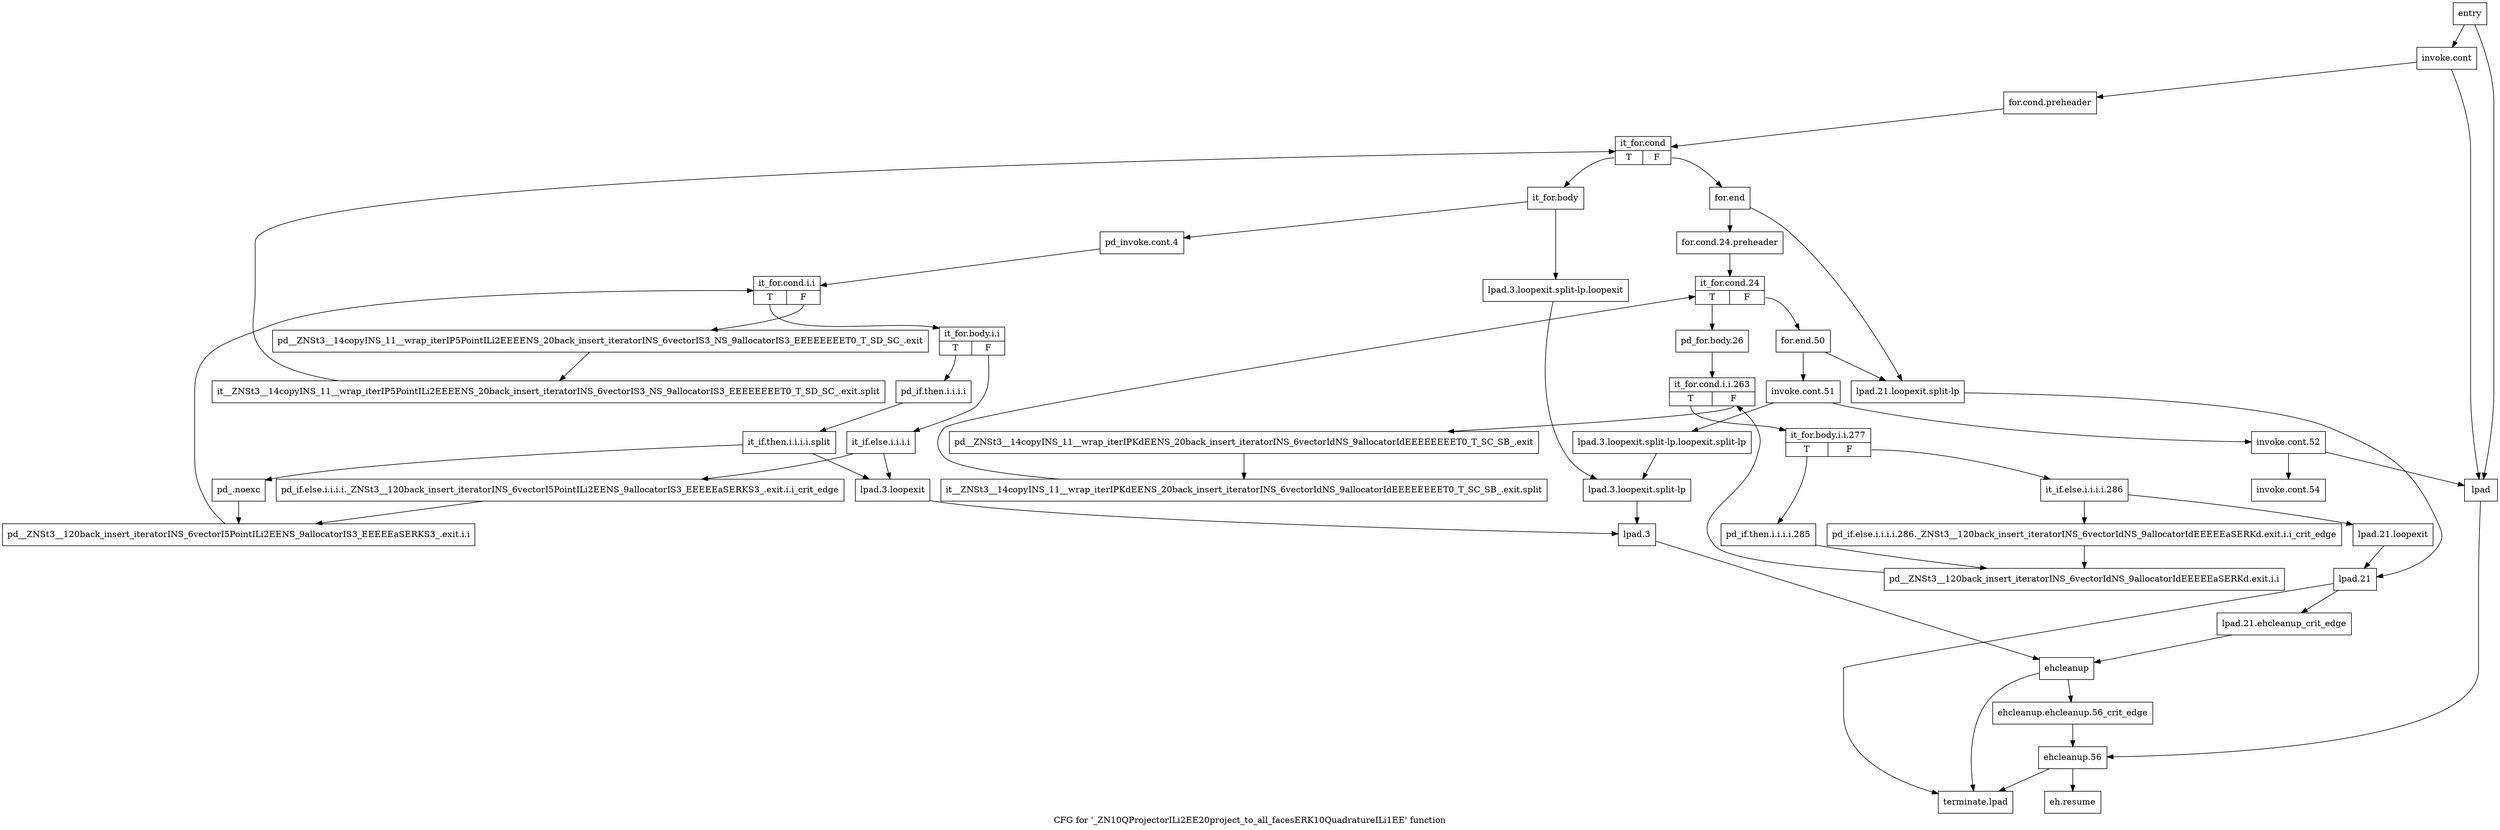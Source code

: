 digraph "CFG for '_ZN10QProjectorILi2EE20project_to_all_facesERK10QuadratureILi1EE' function" {
	label="CFG for '_ZN10QProjectorILi2EE20project_to_all_facesERK10QuadratureILi1EE' function";

	Node0x6e2dba0 [shape=record,label="{entry}"];
	Node0x6e2dba0 -> Node0x6e2dbf0;
	Node0x6e2dba0 -> Node0x6e300d0;
	Node0x6e2dbf0 [shape=record,label="{invoke.cont}"];
	Node0x6e2dbf0 -> Node0x6e2dc40;
	Node0x6e2dbf0 -> Node0x6e300d0;
	Node0x6e2dc40 [shape=record,label="{for.cond.preheader}"];
	Node0x6e2dc40 -> Node0x6e2dc90;
	Node0x6e2dc90 [shape=record,label="{it_for.cond|{<s0>T|<s1>F}}"];
	Node0x6e2dc90:s0 -> Node0x6e2dce0;
	Node0x6e2dc90:s1 -> Node0x6e302b0;
	Node0x6e2dce0 [shape=record,label="{it_for.body}"];
	Node0x6e2dce0 -> Node0x6e2dd30;
	Node0x6e2dce0 -> Node0x6e30170;
	Node0x6e2dd30 [shape=record,label="{pd_invoke.cont.4}"];
	Node0x6e2dd30 -> Node0x6e2dd80;
	Node0x6e2dd80 [shape=record,label="{it_for.cond.i.i|{<s0>T|<s1>F}}"];
	Node0x6e2dd80:s0 -> Node0x6e2ddd0;
	Node0x6e2dd80:s1 -> Node0x6e30080;
	Node0x6e2ddd0 [shape=record,label="{it_for.body.i.i|{<s0>T|<s1>F}}"];
	Node0x6e2ddd0:s0 -> Node0x6e2fef0;
	Node0x6e2ddd0:s1 -> Node0x6e2ff90;
	Node0x6e2fef0 [shape=record,label="{pd_if.then.i.i.i.i}"];
	Node0x6e2fef0 -> Node0xb0c7130;
	Node0xb0c7130 [shape=record,label="{it_if.then.i.i.i.i.split}"];
	Node0xb0c7130 -> Node0x6e2ff40;
	Node0xb0c7130 -> Node0x6e30120;
	Node0x6e2ff40 [shape=record,label="{pd_.noexc}"];
	Node0x6e2ff40 -> Node0x6e30030;
	Node0x6e2ff90 [shape=record,label="{it_if.else.i.i.i.i}"];
	Node0x6e2ff90 -> Node0x6e2ffe0;
	Node0x6e2ff90 -> Node0x6e30120;
	Node0x6e2ffe0 [shape=record,label="{pd_if.else.i.i.i.i._ZNSt3__120back_insert_iteratorINS_6vectorI5PointILi2EENS_9allocatorIS3_EEEEEaSERKS3_.exit.i.i_crit_edge}"];
	Node0x6e2ffe0 -> Node0x6e30030;
	Node0x6e30030 [shape=record,label="{pd__ZNSt3__120back_insert_iteratorINS_6vectorI5PointILi2EENS_9allocatorIS3_EEEEEaSERKS3_.exit.i.i}"];
	Node0x6e30030 -> Node0x6e2dd80;
	Node0x6e30080 [shape=record,label="{pd__ZNSt3__14copyINS_11__wrap_iterIP5PointILi2EEEENS_20back_insert_iteratorINS_6vectorIS3_NS_9allocatorIS3_EEEEEEEET0_T_SD_SC_.exit}"];
	Node0x6e30080 -> Node0xb0c6690;
	Node0xb0c6690 [shape=record,label="{it__ZNSt3__14copyINS_11__wrap_iterIP5PointILi2EEEENS_20back_insert_iteratorINS_6vectorIS3_NS_9allocatorIS3_EEEEEEEET0_T_SD_SC_.exit.split}"];
	Node0xb0c6690 -> Node0x6e2dc90;
	Node0x6e300d0 [shape=record,label="{lpad}"];
	Node0x6e300d0 -> Node0x6e30940;
	Node0x6e30120 [shape=record,label="{lpad.3.loopexit}"];
	Node0x6e30120 -> Node0x6e30260;
	Node0x6e30170 [shape=record,label="{lpad.3.loopexit.split-lp.loopexit}"];
	Node0x6e30170 -> Node0x6e30210;
	Node0x6e301c0 [shape=record,label="{lpad.3.loopexit.split-lp.loopexit.split-lp}"];
	Node0x6e301c0 -> Node0x6e30210;
	Node0x6e30210 [shape=record,label="{lpad.3.loopexit.split-lp}"];
	Node0x6e30210 -> Node0x6e30260;
	Node0x6e30260 [shape=record,label="{lpad.3}"];
	Node0x6e30260 -> Node0x6e308a0;
	Node0x6e302b0 [shape=record,label="{for.end}"];
	Node0x6e302b0 -> Node0x6e30300;
	Node0x6e302b0 -> Node0x6e30670;
	Node0x6e30300 [shape=record,label="{for.cond.24.preheader}"];
	Node0x6e30300 -> Node0x6e30350;
	Node0x6e30350 [shape=record,label="{it_for.cond.24|{<s0>T|<s1>F}}"];
	Node0x6e30350:s0 -> Node0x6e303a0;
	Node0x6e30350:s1 -> Node0x6e30760;
	Node0x6e303a0 [shape=record,label="{pd_for.body.26}"];
	Node0x6e303a0 -> Node0x6e303f0;
	Node0x6e303f0 [shape=record,label="{it_for.cond.i.i.263|{<s0>T|<s1>F}}"];
	Node0x6e303f0:s0 -> Node0x6e30440;
	Node0x6e303f0:s1 -> Node0x6e305d0;
	Node0x6e30440 [shape=record,label="{it_for.body.i.i.277|{<s0>T|<s1>F}}"];
	Node0x6e30440:s0 -> Node0x6e30490;
	Node0x6e30440:s1 -> Node0x6e304e0;
	Node0x6e30490 [shape=record,label="{pd_if.then.i.i.i.i.285}"];
	Node0x6e30490 -> Node0x6e30580;
	Node0x6e304e0 [shape=record,label="{it_if.else.i.i.i.i.286}"];
	Node0x6e304e0 -> Node0x6e30530;
	Node0x6e304e0 -> Node0x6e30620;
	Node0x6e30530 [shape=record,label="{pd_if.else.i.i.i.i.286._ZNSt3__120back_insert_iteratorINS_6vectorIdNS_9allocatorIdEEEEEaSERKd.exit.i.i_crit_edge}"];
	Node0x6e30530 -> Node0x6e30580;
	Node0x6e30580 [shape=record,label="{pd__ZNSt3__120back_insert_iteratorINS_6vectorIdNS_9allocatorIdEEEEEaSERKd.exit.i.i}"];
	Node0x6e30580 -> Node0x6e303f0;
	Node0x6e305d0 [shape=record,label="{pd__ZNSt3__14copyINS_11__wrap_iterIPKdEENS_20back_insert_iteratorINS_6vectorIdNS_9allocatorIdEEEEEEEET0_T_SC_SB_.exit}"];
	Node0x6e305d0 -> Node0xb0c5d30;
	Node0xb0c5d30 [shape=record,label="{it__ZNSt3__14copyINS_11__wrap_iterIPKdEENS_20back_insert_iteratorINS_6vectorIdNS_9allocatorIdEEEEEEEET0_T_SC_SB_.exit.split}"];
	Node0xb0c5d30 -> Node0x6e30350;
	Node0x6e30620 [shape=record,label="{lpad.21.loopexit}"];
	Node0x6e30620 -> Node0x6e306c0;
	Node0x6e30670 [shape=record,label="{lpad.21.loopexit.split-lp}"];
	Node0x6e30670 -> Node0x6e306c0;
	Node0x6e306c0 [shape=record,label="{lpad.21}"];
	Node0x6e306c0 -> Node0x6e30710;
	Node0x6e306c0 -> Node0x6e309e0;
	Node0x6e30710 [shape=record,label="{lpad.21.ehcleanup_crit_edge}"];
	Node0x6e30710 -> Node0x6e308a0;
	Node0x6e30760 [shape=record,label="{for.end.50}"];
	Node0x6e30760 -> Node0x6e307b0;
	Node0x6e30760 -> Node0x6e30670;
	Node0x6e307b0 [shape=record,label="{invoke.cont.51}"];
	Node0x6e307b0 -> Node0x6e30800;
	Node0x6e307b0 -> Node0x6e301c0;
	Node0x6e30800 [shape=record,label="{invoke.cont.52}"];
	Node0x6e30800 -> Node0x6e30850;
	Node0x6e30800 -> Node0x6e300d0;
	Node0x6e30850 [shape=record,label="{invoke.cont.54}"];
	Node0x6e308a0 [shape=record,label="{ehcleanup}"];
	Node0x6e308a0 -> Node0x6e308f0;
	Node0x6e308a0 -> Node0x6e309e0;
	Node0x6e308f0 [shape=record,label="{ehcleanup.ehcleanup.56_crit_edge}"];
	Node0x6e308f0 -> Node0x6e30940;
	Node0x6e30940 [shape=record,label="{ehcleanup.56}"];
	Node0x6e30940 -> Node0x6e30990;
	Node0x6e30940 -> Node0x6e309e0;
	Node0x6e30990 [shape=record,label="{eh.resume}"];
	Node0x6e309e0 [shape=record,label="{terminate.lpad}"];
}
